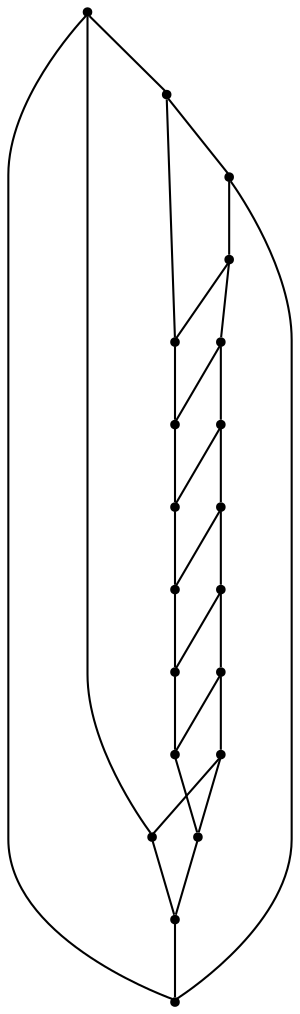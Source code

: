 graph {
  node [shape=point,comment="{\"directed\":false,\"doi\":\"10.1007/978-3-031-49272-3_8\",\"figure\":\"1 (1)\"}"]

  v0 [pos="613.0028704909179,642.7648390229458"]
  v1 [pos="527.9476627080359,652.2119272817632"]
  v2 [pos="688.608672484295,614.410602368264"]
  v3 [pos="754.7619131129388,567.1578652365374"]
  v4 [pos="797.2905622389958,505.732206561603"]
  v5 [pos="811.4635938944283,444.3065478866686"]
  v6 [pos="797.2905622389958,382.87656525232444"]
  v7 [pos="754.7619131129388,321.45090657739"]
  v8 [pos="688.608672484295,274.19816944566344"]
  v9 [pos="613.0028704909179,245.84498198701488"]
  v10 [pos="527.9476627080359,236.39671735688728"]
  v11 [pos="258.6130694141377,505.732206561603"]
  v12 [pos="244.43580912892827,444.3065478866686"]
  v13 [pos="301.14068522840705,567.1578652365374"]
  v14 [pos="367.2928925452634,614.410602368264"]
  v15 [pos="442.89659612085643,642.7648390229458"]
  v16 [pos="442.89659612085643,245.84498198701488"]
  v17 [pos="367.2928925452634,274.19816944566344"]
  v18 [pos="301.14068522840705,321.4509065773899"]
  v19 [pos="258.6130694141377,382.8765652523244"]

  v0 -- v1 [id="-1",pos="613.0028704909179,642.7648390229458 586.1479744492077,648.8832802799514 557.5802906319396,652.2162830349923 527.9476627080359,652.2119272817632"]
  v12 -- v19 [id="-2",pos="244.43580912892827,444.3065478866686 244.43896470415652,422.6815510875804 248.94102173005183,401.8276563299319 258.6130694141377,382.8765652523244"]
  v19 -- v18 [id="-3",pos="258.6130694141377,382.8765652523244 266.8619683489692,359.76985049227983 281.4800838016736,338.95434488107094 301.14068522840705,321.4509065773899"]
  v18 -- v17 [id="-4",pos="301.14068522840705,321.4509065773899 318.6893738104561,302.20266652717 341.2032138812509,286.2218714042351 367.2928925452634,274.19816944566344"]
  v17 -- v16 [id="-5",pos="367.2928925452634,274.19816944566344 389.8864002778793,261.5061747973331 415.50025705302505,252.22448272276063 442.89659612085643,245.84498198701488"]
  v16 -- v10 [id="-6",pos="442.89659612085643,245.84498198701488 469.75421149993144,239.72992146250817 498.3217236958113,236.3968445321641 527.9476627080359,236.39671735688728"]
  v2 -- v0 [id="-7",pos="688.608672484295,614.410602368264 666.0015343371656,627.1126006846548 640.3943988033692,636.390724241377 613.0028704909179,642.7648390229458"]
  v1 -- v15 [id="-8",pos="527.9476627080359,652.2119272817632 498.32147136668686,652.2162830349923 469.7537249226646,648.8831481951735 442.89659612085643,642.7648390229458"]
  v15 -- v14 [id="-9",pos="442.89659612085643,642.7648390229458 415.49911789199376,636.3883211864979 389.8848769411994,627.1063652373739 367.2928925452634,614.410602368264"]
  v14 -- v13 [id="-10",pos="367.2928925452634,614.410602368264 341.2011728807955,602.3899925859939 318.6872068005963,586.4087848361999 301.14068522840705,567.1578652365374"]
  v13 -- v11 [id="-11",pos="301.14068522840705,567.1578652365374 281.47798741384395,549.6562023658385 266.86006733348853,528.8402069213103 258.6130694141377,505.732206561603"]
  v11 -- v12 [id="-12",pos="258.6130694141377,505.732206561603 248.94047984918282,486.7829304562966 244.43896470415652,465.93024322237915 244.43580912892827,444.3065478866686"]
  v10 -- v9 [id="-13",pos="527.9476627080359,236.39671735688728 557.579979885664,236.3968445321641 586.147375228712,239.72977623790564 613.0028704909179,245.84498198701488"]
  v9 -- v8 [id="-14",pos="613.0028704909179,245.84498198701488 640.3932103484547,252.2220552800992 666.0000591120511,261.49995038141594 688.608672484295,274.19816944566344"]
  v8 -- v7 [id="-15",pos="688.608672484295,274.19816944566344 714.6915247160182,286.2148817320698 737.2163109986714,302.20303976611046 754.7619131129388,321.45090657739"]
  v7 -- v6 [id="-16",pos="754.7619131129388,321.45090657739 774.450227662257,338.98408065917 789.0773244045824,359.82429232107995 797.2905622389958,382.87656525232444"]
  v6 -- v5 [id="-17",pos="797.2905622389958,382.87656525232444 806.973188753567,401.88556400684445 811.4626082739542,422.7115747642038 811.4635938944283,444.3065478866686"]
  v3 -- v2 [id="-18",pos="754.7619131129388,567.1578652365374 737.2184718767583,586.4084243666039 714.6935057736139,602.3970277205993 688.608672484295,614.410602368264"]
  v4 -- v3 [id="-19",pos="797.2905622389958,505.732206561603 789.0792853341848,528.7856729272503 774.4523748398184,549.626408773421 754.7619131129388,567.1578652365374"]
  v5 -- v4 [id="-20",pos="811.4635938944283,444.3065478866686 811.4626082739542,465.9001721351456 806.9737495759447,486.7249312023923 797.2905622389958,505.732206561603"]
  v1 -- v10 [id="-21",pos="527.9476627080359,652.2119272817632 510.7939001273574,488.92965002701567 510.7939001273574,399.683191395768 527.9476627080359,236.39671735688728"]
  v0 -- v16 [id="-22",pos="613.0028704909179,642.7648390229458 529.7969490200785,493.859536042967 493.3328067753928,408.79285185152276 442.89659612085643,245.84498198701488"]
  v9 -- v15 [id="-23",pos="613.0028704909179,245.84498198701488 562.5729630382858,408.792883645342 526.1088207936001,493.8637328271001 442.89659612085643,642.7648390229458"]
  v2 -- v17 [id="-24",pos="688.608672484295,614.410602368264 547.9915029759796,493.73035775559833 479.75143355243034,421.4780770071957 367.2928925452634,274.19816944566344"]
  v8 -- v14 [id="-25",pos="688.608672484295,274.19816944566344 576.1584377141899,421.4780770071957 507.91843187905823,493.73038954941757 367.2928925452634,614.410602368264"]
  v5 -- v12 [id="-26",pos="811.4635938944283,444.3065478866686 589.5397935692835,467.63071620113163 466.3701412857543,467.63071620113163 244.43580912892827,444.3065478866686"]
  v6 -- v11 [id="-27",pos="797.2905622389958,382.87656525232444 591.0275081897437,453.286902879778 475.01320619608873,479.75328613860046 258.6130694141377,505.732206561603"]
  v4 -- v19 [id="-28",pos="797.2905622389958,505.732206561603 580.8967286589491,479.74915294210575 464.8824266652942,453.286902879778 258.6130694141377,382.8765652523244"]
  v7 -- v13 [id="-29",pos="754.7619131129388,321.45090657739 586.49346324263,436.85534842131784 489.73637304723474,489.2672050053551 301.14068522840705,567.1578652365374"]
  v3 -- v18 [id="-30",pos="754.7619131129388,567.1578652365374 566.1777268491622,489.2630400150412 469.4164716124078,436.85531662749867 301.14068522840705,321.4509065773899"]
}